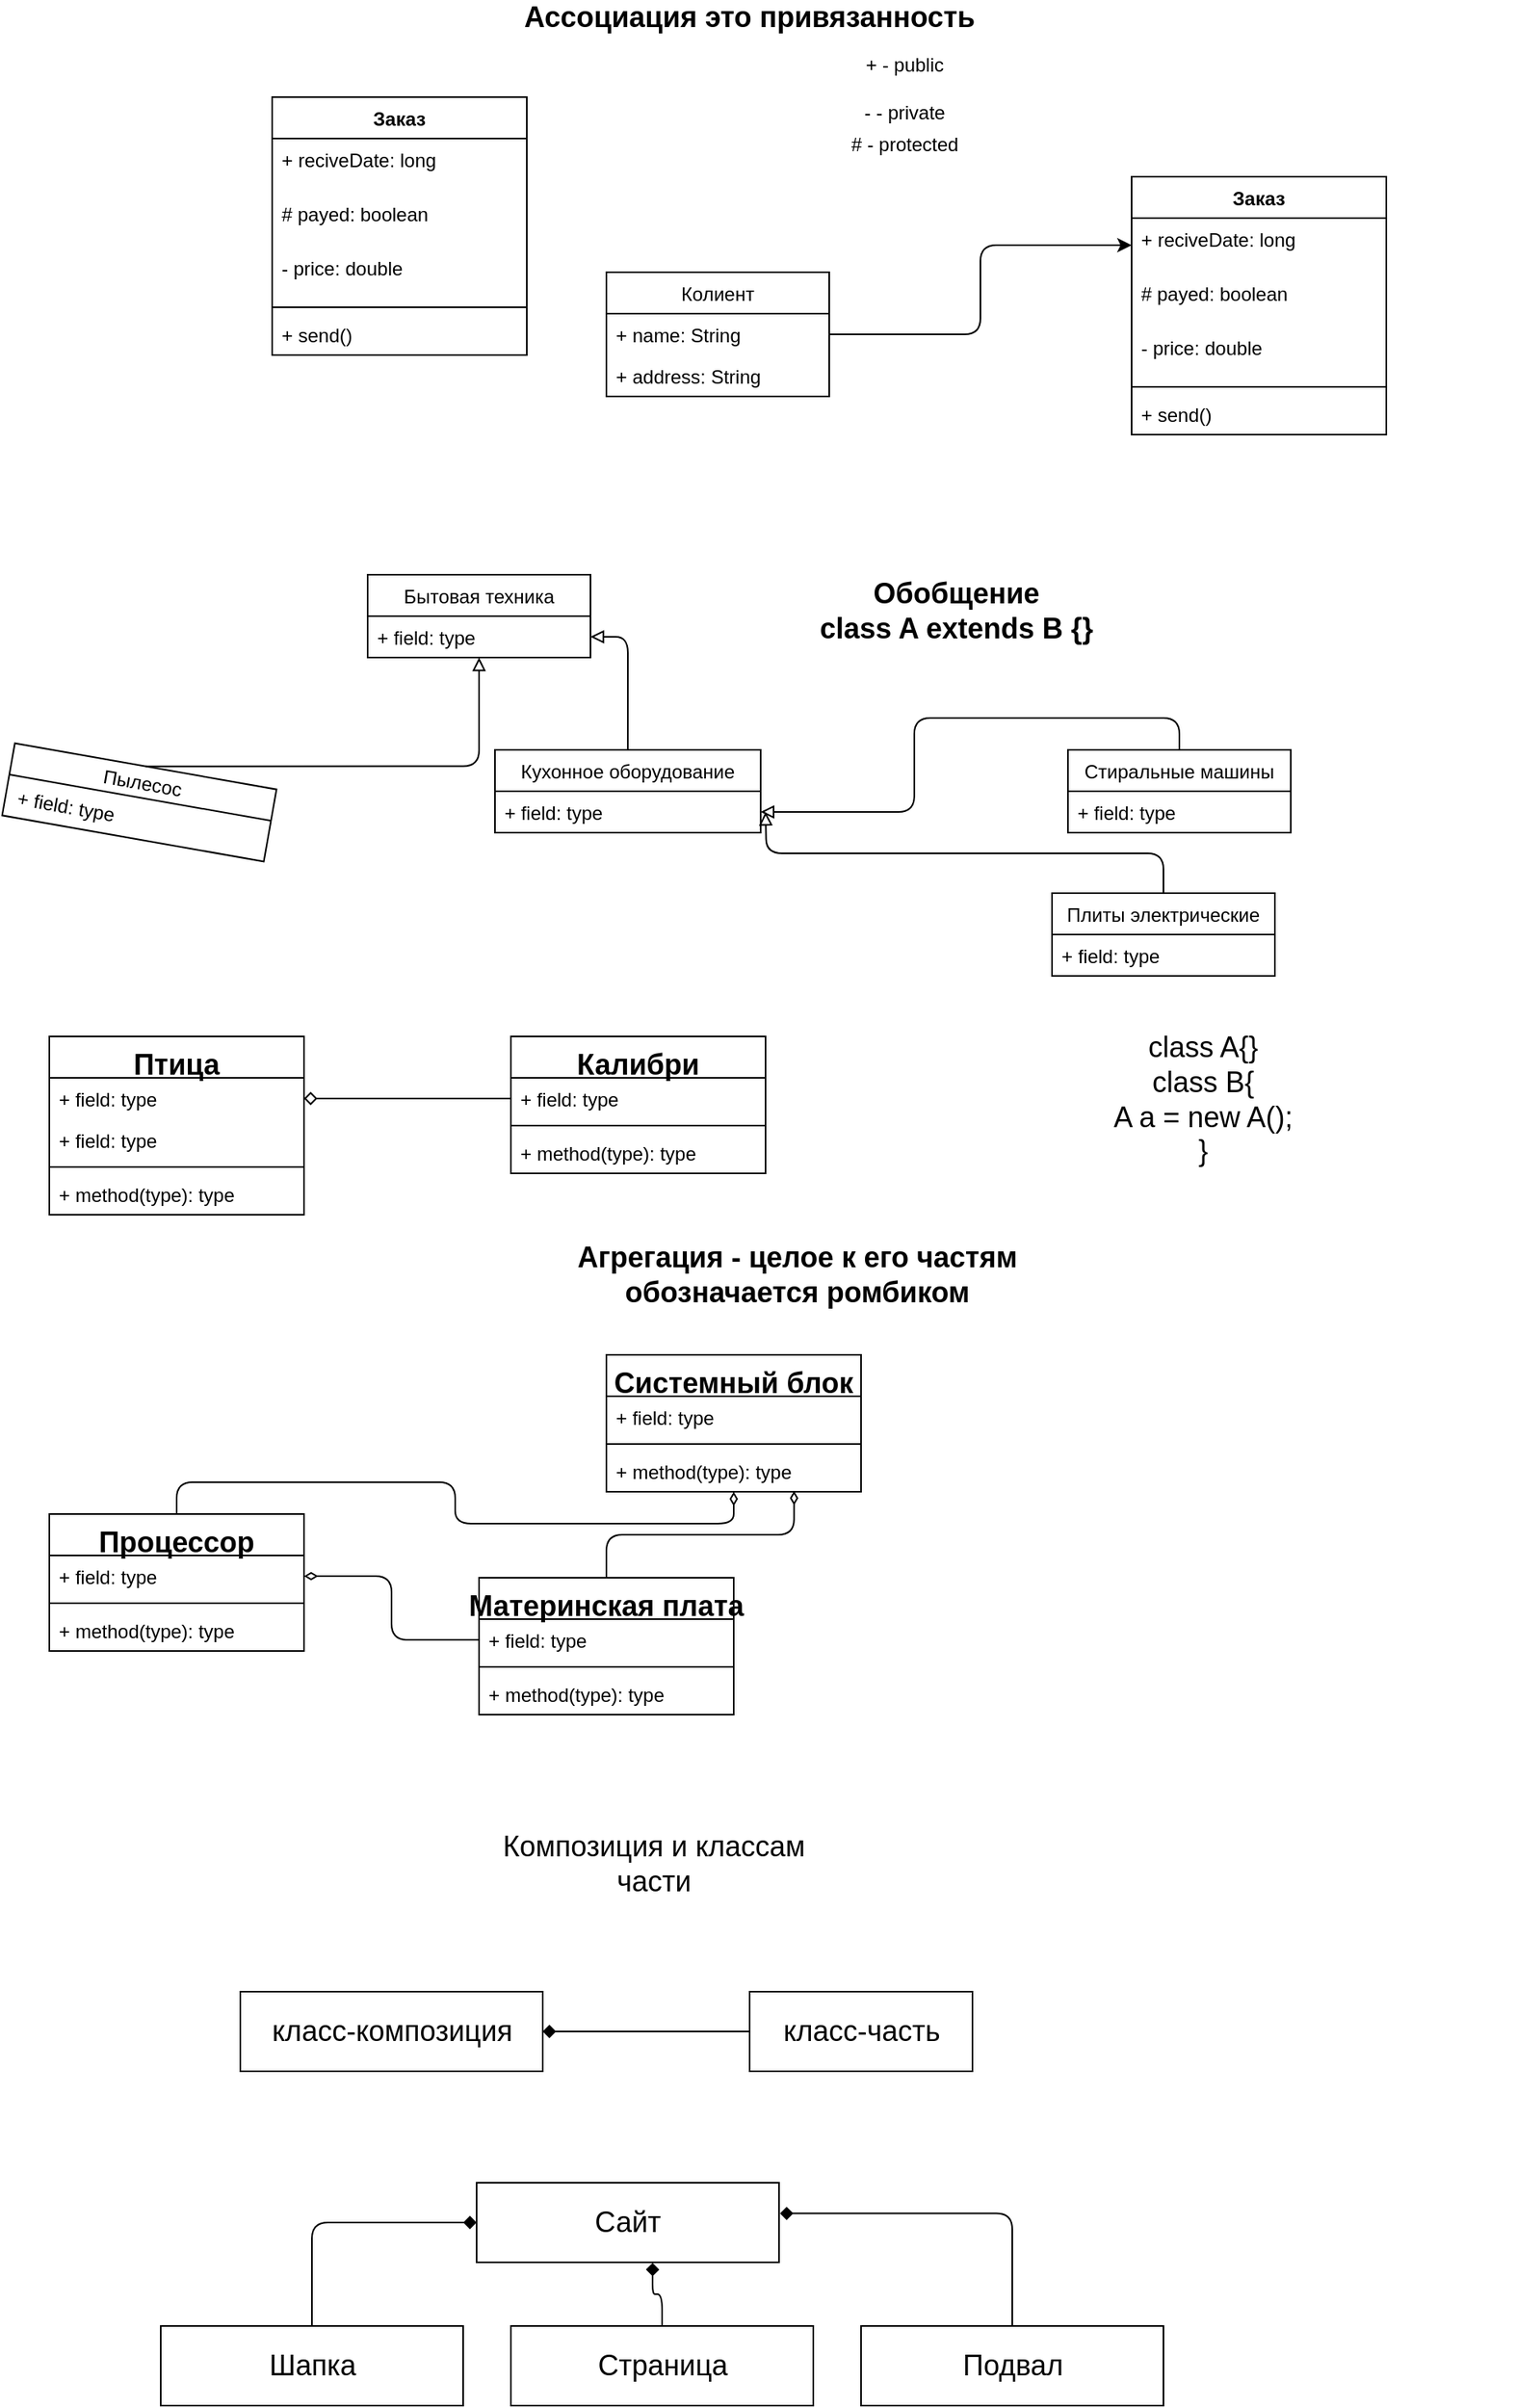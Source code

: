 <mxfile version="13.8.1" type="github">
  <diagram name="Page-1" id="e7e014a7-5840-1c2e-5031-d8a46d1fe8dd">
    <mxGraphModel dx="760" dy="430" grid="1" gridSize="10" guides="1" tooltips="1" connect="1" arrows="1" fold="1" page="1" pageScale="1" pageWidth="1169" pageHeight="826" background="#ffffff" math="0" shadow="0">
      <root>
        <mxCell id="0" />
        <mxCell id="1" parent="0" />
        <mxCell id="9lWO7Bg4yD_AD7Y5DbBT-46" value="+ - public&lt;br&gt;" style="text;html=1;strokeColor=none;fillColor=none;align=center;verticalAlign=middle;whiteSpace=wrap;" vertex="1" parent="1">
          <mxGeometry x="585" y="50" width="125" height="20" as="geometry" />
        </mxCell>
        <mxCell id="9lWO7Bg4yD_AD7Y5DbBT-47" value="- - private" style="text;html=1;strokeColor=none;fillColor=none;align=center;verticalAlign=middle;whiteSpace=wrap;" vertex="1" parent="1">
          <mxGeometry x="585" y="80" width="125" height="20" as="geometry" />
        </mxCell>
        <mxCell id="9lWO7Bg4yD_AD7Y5DbBT-48" value="# - protected" style="text;html=1;strokeColor=none;fillColor=none;align=center;verticalAlign=middle;whiteSpace=wrap;" vertex="1" parent="1">
          <mxGeometry x="585" y="100" width="125" height="20" as="geometry" />
        </mxCell>
        <mxCell id="9lWO7Bg4yD_AD7Y5DbBT-49" value="Заказ" style="swimlane;fontStyle=1;align=center;verticalAlign=top;childLayout=stackLayout;horizontal=1;startSize=26;horizontalStack=0;resizeParent=1;resizeParentMax=0;resizeLast=0;collapsible=1;marginBottom=0;" vertex="1" parent="1">
          <mxGeometry x="250" y="80" width="160" height="162" as="geometry" />
        </mxCell>
        <mxCell id="9lWO7Bg4yD_AD7Y5DbBT-50" value="+ reciveDate: long" style="text;strokeColor=none;fillColor=none;align=left;verticalAlign=top;spacingLeft=4;spacingRight=4;overflow=hidden;rotatable=0;points=[[0,0.5],[1,0.5]];portConstraint=eastwest;" vertex="1" parent="9lWO7Bg4yD_AD7Y5DbBT-49">
          <mxGeometry y="26" width="160" height="34" as="geometry" />
        </mxCell>
        <mxCell id="9lWO7Bg4yD_AD7Y5DbBT-53" value="# payed: boolean" style="text;strokeColor=none;fillColor=none;align=left;verticalAlign=top;spacingLeft=4;spacingRight=4;overflow=hidden;rotatable=0;points=[[0,0.5],[1,0.5]];portConstraint=eastwest;" vertex="1" parent="9lWO7Bg4yD_AD7Y5DbBT-49">
          <mxGeometry y="60" width="160" height="34" as="geometry" />
        </mxCell>
        <mxCell id="9lWO7Bg4yD_AD7Y5DbBT-54" value="- price: double" style="text;strokeColor=none;fillColor=none;align=left;verticalAlign=top;spacingLeft=4;spacingRight=4;overflow=hidden;rotatable=0;points=[[0,0.5],[1,0.5]];portConstraint=eastwest;" vertex="1" parent="9lWO7Bg4yD_AD7Y5DbBT-49">
          <mxGeometry y="94" width="160" height="34" as="geometry" />
        </mxCell>
        <mxCell id="9lWO7Bg4yD_AD7Y5DbBT-51" value="" style="line;strokeWidth=1;fillColor=none;align=left;verticalAlign=middle;spacingTop=-1;spacingLeft=3;spacingRight=3;rotatable=0;labelPosition=right;points=[];portConstraint=eastwest;" vertex="1" parent="9lWO7Bg4yD_AD7Y5DbBT-49">
          <mxGeometry y="128" width="160" height="8" as="geometry" />
        </mxCell>
        <mxCell id="9lWO7Bg4yD_AD7Y5DbBT-52" value="+ send()" style="text;strokeColor=none;fillColor=none;align=left;verticalAlign=top;spacingLeft=4;spacingRight=4;overflow=hidden;rotatable=0;points=[[0,0.5],[1,0.5]];portConstraint=eastwest;" vertex="1" parent="9lWO7Bg4yD_AD7Y5DbBT-49">
          <mxGeometry y="136" width="160" height="26" as="geometry" />
        </mxCell>
        <mxCell id="9lWO7Bg4yD_AD7Y5DbBT-55" value="Ассоциация это привязанность&lt;br style=&quot;font-size: 18px;&quot;&gt;" style="text;html=1;strokeColor=none;fillColor=none;align=center;verticalAlign=middle;whiteSpace=wrap;fontSize=18;fontStyle=1" vertex="1" parent="1">
          <mxGeometry x="400" y="20" width="300" height="20" as="geometry" />
        </mxCell>
        <mxCell id="9lWO7Bg4yD_AD7Y5DbBT-66" style="edgeStyle=orthogonalEdgeStyle;orthogonalLoop=1;jettySize=auto;html=1;entryX=0;entryY=0.5;entryDx=0;entryDy=0;" edge="1" parent="1" source="9lWO7Bg4yD_AD7Y5DbBT-57" target="9lWO7Bg4yD_AD7Y5DbBT-61">
          <mxGeometry relative="1" as="geometry" />
        </mxCell>
        <mxCell id="9lWO7Bg4yD_AD7Y5DbBT-56" value="Колиент" style="swimlane;fontStyle=0;childLayout=stackLayout;horizontal=1;startSize=26;fillColor=none;horizontalStack=0;resizeParent=1;resizeParentMax=0;resizeLast=0;collapsible=1;marginBottom=0;" vertex="1" parent="1">
          <mxGeometry x="460" y="190" width="140" height="78" as="geometry" />
        </mxCell>
        <mxCell id="9lWO7Bg4yD_AD7Y5DbBT-57" value="+ name: String" style="text;strokeColor=none;fillColor=none;align=left;verticalAlign=top;spacingLeft=4;spacingRight=4;overflow=hidden;rotatable=0;points=[[0,0.5],[1,0.5]];portConstraint=eastwest;" vertex="1" parent="9lWO7Bg4yD_AD7Y5DbBT-56">
          <mxGeometry y="26" width="140" height="26" as="geometry" />
        </mxCell>
        <mxCell id="9lWO7Bg4yD_AD7Y5DbBT-58" value="+ address: String" style="text;strokeColor=none;fillColor=none;align=left;verticalAlign=top;spacingLeft=4;spacingRight=4;overflow=hidden;rotatable=0;points=[[0,0.5],[1,0.5]];portConstraint=eastwest;" vertex="1" parent="9lWO7Bg4yD_AD7Y5DbBT-56">
          <mxGeometry y="52" width="140" height="26" as="geometry" />
        </mxCell>
        <mxCell id="9lWO7Bg4yD_AD7Y5DbBT-60" value="Заказ" style="swimlane;fontStyle=1;align=center;verticalAlign=top;childLayout=stackLayout;horizontal=1;startSize=26;horizontalStack=0;resizeParent=1;resizeParentMax=0;resizeLast=0;collapsible=1;marginBottom=0;" vertex="1" parent="1">
          <mxGeometry x="790" y="130" width="160" height="162" as="geometry" />
        </mxCell>
        <mxCell id="9lWO7Bg4yD_AD7Y5DbBT-61" value="+ reciveDate: long" style="text;strokeColor=none;fillColor=none;align=left;verticalAlign=top;spacingLeft=4;spacingRight=4;overflow=hidden;rotatable=0;points=[[0,0.5],[1,0.5]];portConstraint=eastwest;" vertex="1" parent="9lWO7Bg4yD_AD7Y5DbBT-60">
          <mxGeometry y="26" width="160" height="34" as="geometry" />
        </mxCell>
        <mxCell id="9lWO7Bg4yD_AD7Y5DbBT-62" value="# payed: boolean" style="text;strokeColor=none;fillColor=none;align=left;verticalAlign=top;spacingLeft=4;spacingRight=4;overflow=hidden;rotatable=0;points=[[0,0.5],[1,0.5]];portConstraint=eastwest;" vertex="1" parent="9lWO7Bg4yD_AD7Y5DbBT-60">
          <mxGeometry y="60" width="160" height="34" as="geometry" />
        </mxCell>
        <mxCell id="9lWO7Bg4yD_AD7Y5DbBT-63" value="- price: double" style="text;strokeColor=none;fillColor=none;align=left;verticalAlign=top;spacingLeft=4;spacingRight=4;overflow=hidden;rotatable=0;points=[[0,0.5],[1,0.5]];portConstraint=eastwest;" vertex="1" parent="9lWO7Bg4yD_AD7Y5DbBT-60">
          <mxGeometry y="94" width="160" height="34" as="geometry" />
        </mxCell>
        <mxCell id="9lWO7Bg4yD_AD7Y5DbBT-64" value="" style="line;strokeWidth=1;fillColor=none;align=left;verticalAlign=middle;spacingTop=-1;spacingLeft=3;spacingRight=3;rotatable=0;labelPosition=right;points=[];portConstraint=eastwest;" vertex="1" parent="9lWO7Bg4yD_AD7Y5DbBT-60">
          <mxGeometry y="128" width="160" height="8" as="geometry" />
        </mxCell>
        <mxCell id="9lWO7Bg4yD_AD7Y5DbBT-65" value="+ send()" style="text;strokeColor=none;fillColor=none;align=left;verticalAlign=top;spacingLeft=4;spacingRight=4;overflow=hidden;rotatable=0;points=[[0,0.5],[1,0.5]];portConstraint=eastwest;" vertex="1" parent="9lWO7Bg4yD_AD7Y5DbBT-60">
          <mxGeometry y="136" width="160" height="26" as="geometry" />
        </mxCell>
        <mxCell id="9lWO7Bg4yD_AD7Y5DbBT-67" value="Обобщение&lt;br&gt;class A extends B {}&lt;br&gt;" style="text;html=1;strokeColor=none;fillColor=none;align=center;verticalAlign=middle;whiteSpace=wrap;fontStyle=1;fontSize=18;" vertex="1" parent="1">
          <mxGeometry x="550" y="393" width="260" height="20" as="geometry" />
        </mxCell>
        <mxCell id="9lWO7Bg4yD_AD7Y5DbBT-85" style="edgeStyle=orthogonalEdgeStyle;orthogonalLoop=1;jettySize=auto;html=1;exitX=0.5;exitY=0;exitDx=0;exitDy=0;endArrow=block;endFill=0;strokeColor=#000000;strokeWidth=1;" edge="1" parent="1" source="9lWO7Bg4yD_AD7Y5DbBT-77">
          <mxGeometry relative="1" as="geometry">
            <mxPoint x="560" y="529" as="targetPoint" />
          </mxGeometry>
        </mxCell>
        <mxCell id="9lWO7Bg4yD_AD7Y5DbBT-86" style="edgeStyle=orthogonalEdgeStyle;orthogonalLoop=1;jettySize=auto;html=1;exitX=0.5;exitY=0;exitDx=0;exitDy=0;entryX=1;entryY=0.5;entryDx=0;entryDy=0;endArrow=block;endFill=0;strokeColor=#000000;strokeWidth=1;" edge="1" parent="1" source="9lWO7Bg4yD_AD7Y5DbBT-79" target="9lWO7Bg4yD_AD7Y5DbBT-82">
          <mxGeometry relative="1" as="geometry" />
        </mxCell>
        <mxCell id="9lWO7Bg4yD_AD7Y5DbBT-84" style="edgeStyle=orthogonalEdgeStyle;orthogonalLoop=1;jettySize=auto;html=1;exitX=0.5;exitY=0;exitDx=0;exitDy=0;endArrow=block;endFill=0;strokeColor=#000000;strokeWidth=1;" edge="1" parent="1" source="9lWO7Bg4yD_AD7Y5DbBT-81" target="9lWO7Bg4yD_AD7Y5DbBT-72">
          <mxGeometry relative="1" as="geometry" />
        </mxCell>
        <mxCell id="9lWO7Bg4yD_AD7Y5DbBT-81" value="Кухонное оборудование" style="swimlane;fontStyle=0;childLayout=stackLayout;horizontal=1;startSize=26;fillColor=none;horizontalStack=0;resizeParent=1;resizeParentMax=0;resizeLast=0;collapsible=1;marginBottom=0;" vertex="1" parent="1">
          <mxGeometry x="390" y="490" width="166.92" height="52" as="geometry" />
        </mxCell>
        <mxCell id="9lWO7Bg4yD_AD7Y5DbBT-82" value="+ field: type" style="text;strokeColor=none;fillColor=none;align=left;verticalAlign=top;spacingLeft=4;spacingRight=4;overflow=hidden;rotatable=0;points=[[0,0.5],[1,0.5]];portConstraint=eastwest;" vertex="1" parent="9lWO7Bg4yD_AD7Y5DbBT-81">
          <mxGeometry y="26" width="166.92" height="26" as="geometry" />
        </mxCell>
        <mxCell id="9lWO7Bg4yD_AD7Y5DbBT-83" style="edgeStyle=orthogonalEdgeStyle;orthogonalLoop=1;jettySize=auto;html=1;exitX=0.5;exitY=0;exitDx=0;exitDy=0;strokeWidth=1;endArrow=block;endFill=0;" edge="1" parent="1" source="9lWO7Bg4yD_AD7Y5DbBT-75" target="9lWO7Bg4yD_AD7Y5DbBT-71">
          <mxGeometry relative="1" as="geometry" />
        </mxCell>
        <mxCell id="9lWO7Bg4yD_AD7Y5DbBT-75" value="Пылесос" style="swimlane;fontStyle=0;childLayout=stackLayout;horizontal=1;startSize=20;fillColor=none;horizontalStack=0;resizeParent=1;resizeParentMax=0;resizeLast=0;collapsible=1;marginBottom=0;rotation=10;" vertex="1" parent="1">
          <mxGeometry x="83.08" y="500" width="166.92" height="46" as="geometry" />
        </mxCell>
        <mxCell id="9lWO7Bg4yD_AD7Y5DbBT-76" value="+ field: type" style="text;strokeColor=none;fillColor=none;align=left;verticalAlign=top;spacingLeft=4;spacingRight=4;overflow=hidden;rotatable=0;points=[[0,0.5],[1,0.5]];portConstraint=eastwest;rotation=10;" vertex="1" parent="9lWO7Bg4yD_AD7Y5DbBT-75">
          <mxGeometry y="20" width="166.92" height="26" as="geometry" />
        </mxCell>
        <mxCell id="9lWO7Bg4yD_AD7Y5DbBT-71" value="Бытовая техника" style="swimlane;fontStyle=0;childLayout=stackLayout;horizontal=1;startSize=26;fillColor=none;horizontalStack=0;resizeParent=1;resizeParentMax=0;resizeLast=0;collapsible=1;marginBottom=0;" vertex="1" parent="1">
          <mxGeometry x="310" y="380" width="140" height="52" as="geometry" />
        </mxCell>
        <mxCell id="9lWO7Bg4yD_AD7Y5DbBT-72" value="+ field: type" style="text;strokeColor=none;fillColor=none;align=left;verticalAlign=top;spacingLeft=4;spacingRight=4;overflow=hidden;rotatable=0;points=[[0,0.5],[1,0.5]];portConstraint=eastwest;" vertex="1" parent="9lWO7Bg4yD_AD7Y5DbBT-71">
          <mxGeometry y="26" width="140" height="26" as="geometry" />
        </mxCell>
        <mxCell id="9lWO7Bg4yD_AD7Y5DbBT-79" value="Стиральные машины" style="swimlane;fontStyle=0;childLayout=stackLayout;horizontal=1;startSize=26;fillColor=none;horizontalStack=0;resizeParent=1;resizeParentMax=0;resizeLast=0;collapsible=1;marginBottom=0;" vertex="1" parent="1">
          <mxGeometry x="750" y="490" width="140" height="52" as="geometry" />
        </mxCell>
        <mxCell id="9lWO7Bg4yD_AD7Y5DbBT-80" value="+ field: type" style="text;strokeColor=none;fillColor=none;align=left;verticalAlign=top;spacingLeft=4;spacingRight=4;overflow=hidden;rotatable=0;points=[[0,0.5],[1,0.5]];portConstraint=eastwest;" vertex="1" parent="9lWO7Bg4yD_AD7Y5DbBT-79">
          <mxGeometry y="26" width="140" height="26" as="geometry" />
        </mxCell>
        <mxCell id="9lWO7Bg4yD_AD7Y5DbBT-77" value="Плиты электрические" style="swimlane;fontStyle=0;childLayout=stackLayout;horizontal=1;startSize=26;fillColor=none;horizontalStack=0;resizeParent=1;resizeParentMax=0;resizeLast=0;collapsible=1;marginBottom=0;" vertex="1" parent="1">
          <mxGeometry x="740" y="580" width="140" height="52" as="geometry" />
        </mxCell>
        <mxCell id="9lWO7Bg4yD_AD7Y5DbBT-78" value="+ field: type" style="text;strokeColor=none;fillColor=none;align=left;verticalAlign=top;spacingLeft=4;spacingRight=4;overflow=hidden;rotatable=0;points=[[0,0.5],[1,0.5]];portConstraint=eastwest;" vertex="1" parent="9lWO7Bg4yD_AD7Y5DbBT-77">
          <mxGeometry y="26" width="140" height="26" as="geometry" />
        </mxCell>
        <mxCell id="9lWO7Bg4yD_AD7Y5DbBT-87" value="Птица" style="swimlane;fontStyle=1;align=center;verticalAlign=top;childLayout=stackLayout;horizontal=1;startSize=26;horizontalStack=0;resizeParent=1;resizeParentMax=0;resizeLast=0;collapsible=1;marginBottom=0;fontSize=18;" vertex="1" parent="1">
          <mxGeometry x="110" y="670" width="160" height="112" as="geometry" />
        </mxCell>
        <mxCell id="9lWO7Bg4yD_AD7Y5DbBT-88" value="+ field: type" style="text;strokeColor=none;fillColor=none;align=left;verticalAlign=top;spacingLeft=4;spacingRight=4;overflow=hidden;rotatable=0;points=[[0,0.5],[1,0.5]];portConstraint=eastwest;" vertex="1" parent="9lWO7Bg4yD_AD7Y5DbBT-87">
          <mxGeometry y="26" width="160" height="26" as="geometry" />
        </mxCell>
        <mxCell id="9lWO7Bg4yD_AD7Y5DbBT-113" value="+ field: type" style="text;strokeColor=none;fillColor=none;align=left;verticalAlign=top;spacingLeft=4;spacingRight=4;overflow=hidden;rotatable=0;points=[[0,0.5],[1,0.5]];portConstraint=eastwest;" vertex="1" parent="9lWO7Bg4yD_AD7Y5DbBT-87">
          <mxGeometry y="52" width="160" height="26" as="geometry" />
        </mxCell>
        <mxCell id="9lWO7Bg4yD_AD7Y5DbBT-89" value="" style="line;strokeWidth=1;fillColor=none;align=left;verticalAlign=middle;spacingTop=-1;spacingLeft=3;spacingRight=3;rotatable=0;labelPosition=right;points=[];portConstraint=eastwest;" vertex="1" parent="9lWO7Bg4yD_AD7Y5DbBT-87">
          <mxGeometry y="78" width="160" height="8" as="geometry" />
        </mxCell>
        <mxCell id="9lWO7Bg4yD_AD7Y5DbBT-90" value="+ method(type): type" style="text;strokeColor=none;fillColor=none;align=left;verticalAlign=top;spacingLeft=4;spacingRight=4;overflow=hidden;rotatable=0;points=[[0,0.5],[1,0.5]];portConstraint=eastwest;" vertex="1" parent="9lWO7Bg4yD_AD7Y5DbBT-87">
          <mxGeometry y="86" width="160" height="26" as="geometry" />
        </mxCell>
        <mxCell id="9lWO7Bg4yD_AD7Y5DbBT-91" value="Калибри" style="swimlane;fontStyle=1;align=center;verticalAlign=top;childLayout=stackLayout;horizontal=1;startSize=26;horizontalStack=0;resizeParent=1;resizeParentMax=0;resizeLast=0;collapsible=1;marginBottom=0;fontSize=18;" vertex="1" parent="1">
          <mxGeometry x="400" y="670" width="160" height="86" as="geometry" />
        </mxCell>
        <mxCell id="9lWO7Bg4yD_AD7Y5DbBT-92" value="+ field: type" style="text;strokeColor=none;fillColor=none;align=left;verticalAlign=top;spacingLeft=4;spacingRight=4;overflow=hidden;rotatable=0;points=[[0,0.5],[1,0.5]];portConstraint=eastwest;" vertex="1" parent="9lWO7Bg4yD_AD7Y5DbBT-91">
          <mxGeometry y="26" width="160" height="26" as="geometry" />
        </mxCell>
        <mxCell id="9lWO7Bg4yD_AD7Y5DbBT-93" value="" style="line;strokeWidth=1;fillColor=none;align=left;verticalAlign=middle;spacingTop=-1;spacingLeft=3;spacingRight=3;rotatable=0;labelPosition=right;points=[];portConstraint=eastwest;" vertex="1" parent="9lWO7Bg4yD_AD7Y5DbBT-91">
          <mxGeometry y="52" width="160" height="8" as="geometry" />
        </mxCell>
        <mxCell id="9lWO7Bg4yD_AD7Y5DbBT-94" value="+ method(type): type" style="text;strokeColor=none;fillColor=none;align=left;verticalAlign=top;spacingLeft=4;spacingRight=4;overflow=hidden;rotatable=0;points=[[0,0.5],[1,0.5]];portConstraint=eastwest;" vertex="1" parent="9lWO7Bg4yD_AD7Y5DbBT-91">
          <mxGeometry y="60" width="160" height="26" as="geometry" />
        </mxCell>
        <mxCell id="9lWO7Bg4yD_AD7Y5DbBT-95" style="edgeStyle=orthogonalEdgeStyle;orthogonalLoop=1;jettySize=auto;html=1;exitX=0;exitY=0.5;exitDx=0;exitDy=0;entryX=1;entryY=0.5;entryDx=0;entryDy=0;endArrow=diamond;endFill=0;strokeColor=#000000;strokeWidth=1;fontSize=18;" edge="1" parent="1" source="9lWO7Bg4yD_AD7Y5DbBT-92" target="9lWO7Bg4yD_AD7Y5DbBT-88">
          <mxGeometry relative="1" as="geometry" />
        </mxCell>
        <mxCell id="9lWO7Bg4yD_AD7Y5DbBT-96" value="class A{}&lt;br&gt;class B{&lt;br&gt;A a = new A();&lt;br&gt;}" style="text;html=1;strokeColor=none;fillColor=none;align=center;verticalAlign=middle;whiteSpace=wrap;rounded=0;fontSize=18;" vertex="1" parent="1">
          <mxGeometry x="640" y="680" width="390" height="60" as="geometry" />
        </mxCell>
        <mxCell id="9lWO7Bg4yD_AD7Y5DbBT-97" value="Агрегация - целое к его частям обозначается ромбиком" style="text;html=1;strokeColor=none;fillColor=none;align=center;verticalAlign=middle;whiteSpace=wrap;fontStyle=1;fontSize=18;" vertex="1" parent="1">
          <mxGeometry x="390" y="790" width="380" height="60" as="geometry" />
        </mxCell>
        <mxCell id="9lWO7Bg4yD_AD7Y5DbBT-110" style="edgeStyle=orthogonalEdgeStyle;orthogonalLoop=1;jettySize=auto;html=1;exitX=0.5;exitY=0;exitDx=0;exitDy=0;entryX=0.5;entryY=1;entryDx=0;entryDy=0;endArrow=diamondThin;endFill=0;strokeColor=#000000;strokeWidth=1;fontSize=18;" edge="1" parent="1" source="9lWO7Bg4yD_AD7Y5DbBT-102" target="9lWO7Bg4yD_AD7Y5DbBT-98">
          <mxGeometry relative="1" as="geometry" />
        </mxCell>
        <mxCell id="9lWO7Bg4yD_AD7Y5DbBT-102" value="Процессор" style="swimlane;fontStyle=1;align=center;verticalAlign=top;childLayout=stackLayout;horizontal=1;startSize=26;horizontalStack=0;resizeParent=1;resizeParentMax=0;resizeLast=0;collapsible=1;marginBottom=0;fontSize=18;" vertex="1" parent="1">
          <mxGeometry x="110" y="970" width="160" height="86" as="geometry" />
        </mxCell>
        <mxCell id="9lWO7Bg4yD_AD7Y5DbBT-103" value="+ field: type" style="text;strokeColor=none;fillColor=none;align=left;verticalAlign=top;spacingLeft=4;spacingRight=4;overflow=hidden;rotatable=0;points=[[0,0.5],[1,0.5]];portConstraint=eastwest;" vertex="1" parent="9lWO7Bg4yD_AD7Y5DbBT-102">
          <mxGeometry y="26" width="160" height="26" as="geometry" />
        </mxCell>
        <mxCell id="9lWO7Bg4yD_AD7Y5DbBT-104" value="" style="line;strokeWidth=1;fillColor=none;align=left;verticalAlign=middle;spacingTop=-1;spacingLeft=3;spacingRight=3;rotatable=0;labelPosition=right;points=[];portConstraint=eastwest;" vertex="1" parent="9lWO7Bg4yD_AD7Y5DbBT-102">
          <mxGeometry y="52" width="160" height="8" as="geometry" />
        </mxCell>
        <mxCell id="9lWO7Bg4yD_AD7Y5DbBT-105" value="+ method(type): type" style="text;strokeColor=none;fillColor=none;align=left;verticalAlign=top;spacingLeft=4;spacingRight=4;overflow=hidden;rotatable=0;points=[[0,0.5],[1,0.5]];portConstraint=eastwest;" vertex="1" parent="9lWO7Bg4yD_AD7Y5DbBT-102">
          <mxGeometry y="60" width="160" height="26" as="geometry" />
        </mxCell>
        <mxCell id="9lWO7Bg4yD_AD7Y5DbBT-111" style="edgeStyle=orthogonalEdgeStyle;orthogonalLoop=1;jettySize=auto;html=1;exitX=0.5;exitY=0;exitDx=0;exitDy=0;endArrow=diamondThin;endFill=0;strokeColor=#000000;strokeWidth=1;fontSize=18;entryX=0.737;entryY=0.981;entryDx=0;entryDy=0;entryPerimeter=0;" edge="1" parent="1" source="9lWO7Bg4yD_AD7Y5DbBT-106" target="9lWO7Bg4yD_AD7Y5DbBT-101">
          <mxGeometry relative="1" as="geometry">
            <mxPoint x="550" y="960" as="targetPoint" />
          </mxGeometry>
        </mxCell>
        <mxCell id="9lWO7Bg4yD_AD7Y5DbBT-106" value="Материнская плата&#xa;" style="swimlane;fontStyle=1;align=center;verticalAlign=top;childLayout=stackLayout;horizontal=1;startSize=26;horizontalStack=0;resizeParent=1;resizeParentMax=0;resizeLast=0;collapsible=1;marginBottom=0;fontSize=18;" vertex="1" parent="1">
          <mxGeometry x="380" y="1010" width="160" height="86" as="geometry" />
        </mxCell>
        <mxCell id="9lWO7Bg4yD_AD7Y5DbBT-107" value="+ field: type" style="text;strokeColor=none;fillColor=none;align=left;verticalAlign=top;spacingLeft=4;spacingRight=4;overflow=hidden;rotatable=0;points=[[0,0.5],[1,0.5]];portConstraint=eastwest;" vertex="1" parent="9lWO7Bg4yD_AD7Y5DbBT-106">
          <mxGeometry y="26" width="160" height="26" as="geometry" />
        </mxCell>
        <mxCell id="9lWO7Bg4yD_AD7Y5DbBT-108" value="" style="line;strokeWidth=1;fillColor=none;align=left;verticalAlign=middle;spacingTop=-1;spacingLeft=3;spacingRight=3;rotatable=0;labelPosition=right;points=[];portConstraint=eastwest;" vertex="1" parent="9lWO7Bg4yD_AD7Y5DbBT-106">
          <mxGeometry y="52" width="160" height="8" as="geometry" />
        </mxCell>
        <mxCell id="9lWO7Bg4yD_AD7Y5DbBT-109" value="+ method(type): type" style="text;strokeColor=none;fillColor=none;align=left;verticalAlign=top;spacingLeft=4;spacingRight=4;overflow=hidden;rotatable=0;points=[[0,0.5],[1,0.5]];portConstraint=eastwest;" vertex="1" parent="9lWO7Bg4yD_AD7Y5DbBT-106">
          <mxGeometry y="60" width="160" height="26" as="geometry" />
        </mxCell>
        <mxCell id="9lWO7Bg4yD_AD7Y5DbBT-98" value="Системный блок&#xa;" style="swimlane;fontStyle=1;align=center;verticalAlign=top;childLayout=stackLayout;horizontal=1;startSize=26;horizontalStack=0;resizeParent=1;resizeParentMax=0;resizeLast=0;collapsible=1;marginBottom=0;fontSize=18;" vertex="1" parent="1">
          <mxGeometry x="460" y="870" width="160" height="86" as="geometry" />
        </mxCell>
        <mxCell id="9lWO7Bg4yD_AD7Y5DbBT-99" value="+ field: type" style="text;strokeColor=none;fillColor=none;align=left;verticalAlign=top;spacingLeft=4;spacingRight=4;overflow=hidden;rotatable=0;points=[[0,0.5],[1,0.5]];portConstraint=eastwest;" vertex="1" parent="9lWO7Bg4yD_AD7Y5DbBT-98">
          <mxGeometry y="26" width="160" height="26" as="geometry" />
        </mxCell>
        <mxCell id="9lWO7Bg4yD_AD7Y5DbBT-100" value="" style="line;strokeWidth=1;fillColor=none;align=left;verticalAlign=middle;spacingTop=-1;spacingLeft=3;spacingRight=3;rotatable=0;labelPosition=right;points=[];portConstraint=eastwest;" vertex="1" parent="9lWO7Bg4yD_AD7Y5DbBT-98">
          <mxGeometry y="52" width="160" height="8" as="geometry" />
        </mxCell>
        <mxCell id="9lWO7Bg4yD_AD7Y5DbBT-101" value="+ method(type): type" style="text;strokeColor=none;fillColor=none;align=left;verticalAlign=top;spacingLeft=4;spacingRight=4;overflow=hidden;rotatable=0;points=[[0,0.5],[1,0.5]];portConstraint=eastwest;" vertex="1" parent="9lWO7Bg4yD_AD7Y5DbBT-98">
          <mxGeometry y="60" width="160" height="26" as="geometry" />
        </mxCell>
        <mxCell id="9lWO7Bg4yD_AD7Y5DbBT-112" style="edgeStyle=orthogonalEdgeStyle;orthogonalLoop=1;jettySize=auto;html=1;exitX=0;exitY=0.5;exitDx=0;exitDy=0;entryX=1;entryY=0.5;entryDx=0;entryDy=0;endArrow=diamondThin;endFill=0;strokeColor=#000000;strokeWidth=1;fontSize=18;" edge="1" parent="1" source="9lWO7Bg4yD_AD7Y5DbBT-107" target="9lWO7Bg4yD_AD7Y5DbBT-103">
          <mxGeometry relative="1" as="geometry" />
        </mxCell>
        <mxCell id="9lWO7Bg4yD_AD7Y5DbBT-114" value="Композиция и классам части&lt;br&gt;" style="text;html=1;strokeColor=none;fillColor=none;align=center;verticalAlign=middle;whiteSpace=wrap;rounded=0;fontSize=18;" vertex="1" parent="1">
          <mxGeometry x="390" y="1160" width="200" height="60" as="geometry" />
        </mxCell>
        <mxCell id="9lWO7Bg4yD_AD7Y5DbBT-115" value="класс-композиция" style="html=1;fontSize=18;" vertex="1" parent="1">
          <mxGeometry x="230" y="1270" width="190" height="50" as="geometry" />
        </mxCell>
        <mxCell id="9lWO7Bg4yD_AD7Y5DbBT-117" style="edgeStyle=orthogonalEdgeStyle;orthogonalLoop=1;jettySize=auto;html=1;entryX=1;entryY=0.5;entryDx=0;entryDy=0;endArrow=diamond;endFill=1;strokeColor=#000000;strokeWidth=1;fontSize=18;" edge="1" parent="1" source="9lWO7Bg4yD_AD7Y5DbBT-116" target="9lWO7Bg4yD_AD7Y5DbBT-115">
          <mxGeometry relative="1" as="geometry" />
        </mxCell>
        <mxCell id="9lWO7Bg4yD_AD7Y5DbBT-116" value="класс-часть" style="html=1;fontSize=18;" vertex="1" parent="1">
          <mxGeometry x="550" y="1270" width="140" height="50" as="geometry" />
        </mxCell>
        <mxCell id="9lWO7Bg4yD_AD7Y5DbBT-118" value="Сайт" style="html=1;fontSize=18;" vertex="1" parent="1">
          <mxGeometry x="378.46" y="1390" width="190" height="50" as="geometry" />
        </mxCell>
        <mxCell id="9lWO7Bg4yD_AD7Y5DbBT-122" style="edgeStyle=orthogonalEdgeStyle;orthogonalLoop=1;jettySize=auto;html=1;exitX=0.5;exitY=0;exitDx=0;exitDy=0;entryX=0;entryY=0.5;entryDx=0;entryDy=0;endArrow=diamond;endFill=1;strokeColor=#000000;strokeWidth=1;fontSize=18;" edge="1" parent="1" source="9lWO7Bg4yD_AD7Y5DbBT-119" target="9lWO7Bg4yD_AD7Y5DbBT-118">
          <mxGeometry relative="1" as="geometry" />
        </mxCell>
        <mxCell id="9lWO7Bg4yD_AD7Y5DbBT-119" value="Шапка" style="html=1;fontSize=18;" vertex="1" parent="1">
          <mxGeometry x="180.0" y="1480" width="190" height="50" as="geometry" />
        </mxCell>
        <mxCell id="9lWO7Bg4yD_AD7Y5DbBT-123" style="edgeStyle=orthogonalEdgeStyle;orthogonalLoop=1;jettySize=auto;html=1;exitX=0.5;exitY=0;exitDx=0;exitDy=0;entryX=0.582;entryY=1.007;entryDx=0;entryDy=0;entryPerimeter=0;endArrow=diamond;endFill=1;strokeColor=#000000;strokeWidth=1;fontSize=18;" edge="1" parent="1" source="9lWO7Bg4yD_AD7Y5DbBT-120" target="9lWO7Bg4yD_AD7Y5DbBT-118">
          <mxGeometry relative="1" as="geometry" />
        </mxCell>
        <mxCell id="9lWO7Bg4yD_AD7Y5DbBT-120" value="Страница" style="html=1;fontSize=18;" vertex="1" parent="1">
          <mxGeometry x="400" y="1480" width="190" height="50" as="geometry" />
        </mxCell>
        <mxCell id="9lWO7Bg4yD_AD7Y5DbBT-124" style="edgeStyle=orthogonalEdgeStyle;orthogonalLoop=1;jettySize=auto;html=1;exitX=0.5;exitY=0;exitDx=0;exitDy=0;entryX=1.003;entryY=0.386;entryDx=0;entryDy=0;entryPerimeter=0;endArrow=diamond;endFill=1;strokeColor=#000000;strokeWidth=1;fontSize=18;" edge="1" parent="1" source="9lWO7Bg4yD_AD7Y5DbBT-121" target="9lWO7Bg4yD_AD7Y5DbBT-118">
          <mxGeometry relative="1" as="geometry" />
        </mxCell>
        <mxCell id="9lWO7Bg4yD_AD7Y5DbBT-121" value="Подвал" style="html=1;fontSize=18;" vertex="1" parent="1">
          <mxGeometry x="620" y="1480" width="190" height="50" as="geometry" />
        </mxCell>
      </root>
    </mxGraphModel>
  </diagram>
</mxfile>
